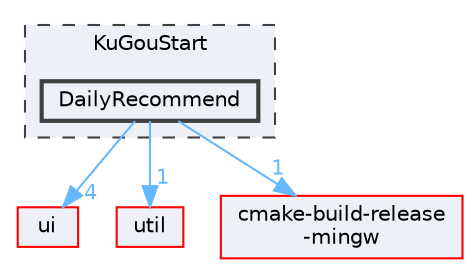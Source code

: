 digraph "DailyRecommend"
{
 // LATEX_PDF_SIZE
  bgcolor="transparent";
  edge [fontname=Helvetica,fontsize=10,labelfontname=Helvetica,labelfontsize=10];
  node [fontname=Helvetica,fontsize=10,shape=box,height=0.2,width=0.4];
  compound=true
  subgraph clusterdir_e60601b218beddc6af0778ac41ea9cb2 {
    graph [ bgcolor="#edf0f7", pencolor="grey25", label="KuGouStart", fontname=Helvetica,fontsize=10 style="filled,dashed", URL="dir_e60601b218beddc6af0778ac41ea9cb2.html",tooltip=""]
  dir_0053d0f6857dd3794970768a62be13ba [label="DailyRecommend", fillcolor="#edf0f7", color="grey25", style="filled,bold", URL="dir_0053d0f6857dd3794970768a62be13ba.html",tooltip=""];
  }
  dir_1788f8309b1a812dcb800a185471cf6c [label="ui", fillcolor="#edf0f7", color="red", style="filled", URL="dir_1788f8309b1a812dcb800a185471cf6c.html",tooltip=""];
  dir_23ec12649285f9fabf3a6b7380226c28 [label="util", fillcolor="#edf0f7", color="red", style="filled", URL="dir_23ec12649285f9fabf3a6b7380226c28.html",tooltip=""];
  dir_d3305b01cebad1f13f311f52d3f850d2 [label="cmake-build-release\l-mingw", fillcolor="#edf0f7", color="red", style="filled", URL="dir_d3305b01cebad1f13f311f52d3f850d2.html",tooltip=""];
  dir_0053d0f6857dd3794970768a62be13ba->dir_1788f8309b1a812dcb800a185471cf6c [headlabel="4", labeldistance=1.5 headhref="dir_000062_000335.html" href="dir_000062_000335.html" color="steelblue1" fontcolor="steelblue1"];
  dir_0053d0f6857dd3794970768a62be13ba->dir_23ec12649285f9fabf3a6b7380226c28 [headlabel="1", labeldistance=1.5 headhref="dir_000062_000341.html" href="dir_000062_000341.html" color="steelblue1" fontcolor="steelblue1"];
  dir_0053d0f6857dd3794970768a62be13ba->dir_d3305b01cebad1f13f311f52d3f850d2 [headlabel="1", labeldistance=1.5 headhref="dir_000062_000050.html" href="dir_000062_000050.html" color="steelblue1" fontcolor="steelblue1"];
}
